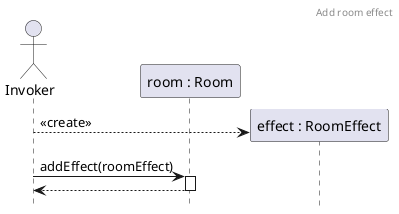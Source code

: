 @startuml AddRoomEffect
header Add room effect
hide footbox

Actor Actor as "Invoker"
participant Room as "room : Room"
create RoomEffect as "effect : RoomEffect"

Actor --> RoomEffect: <<create>>
Actor -> Room++: addEffect(roomEffect)
return


@enduml